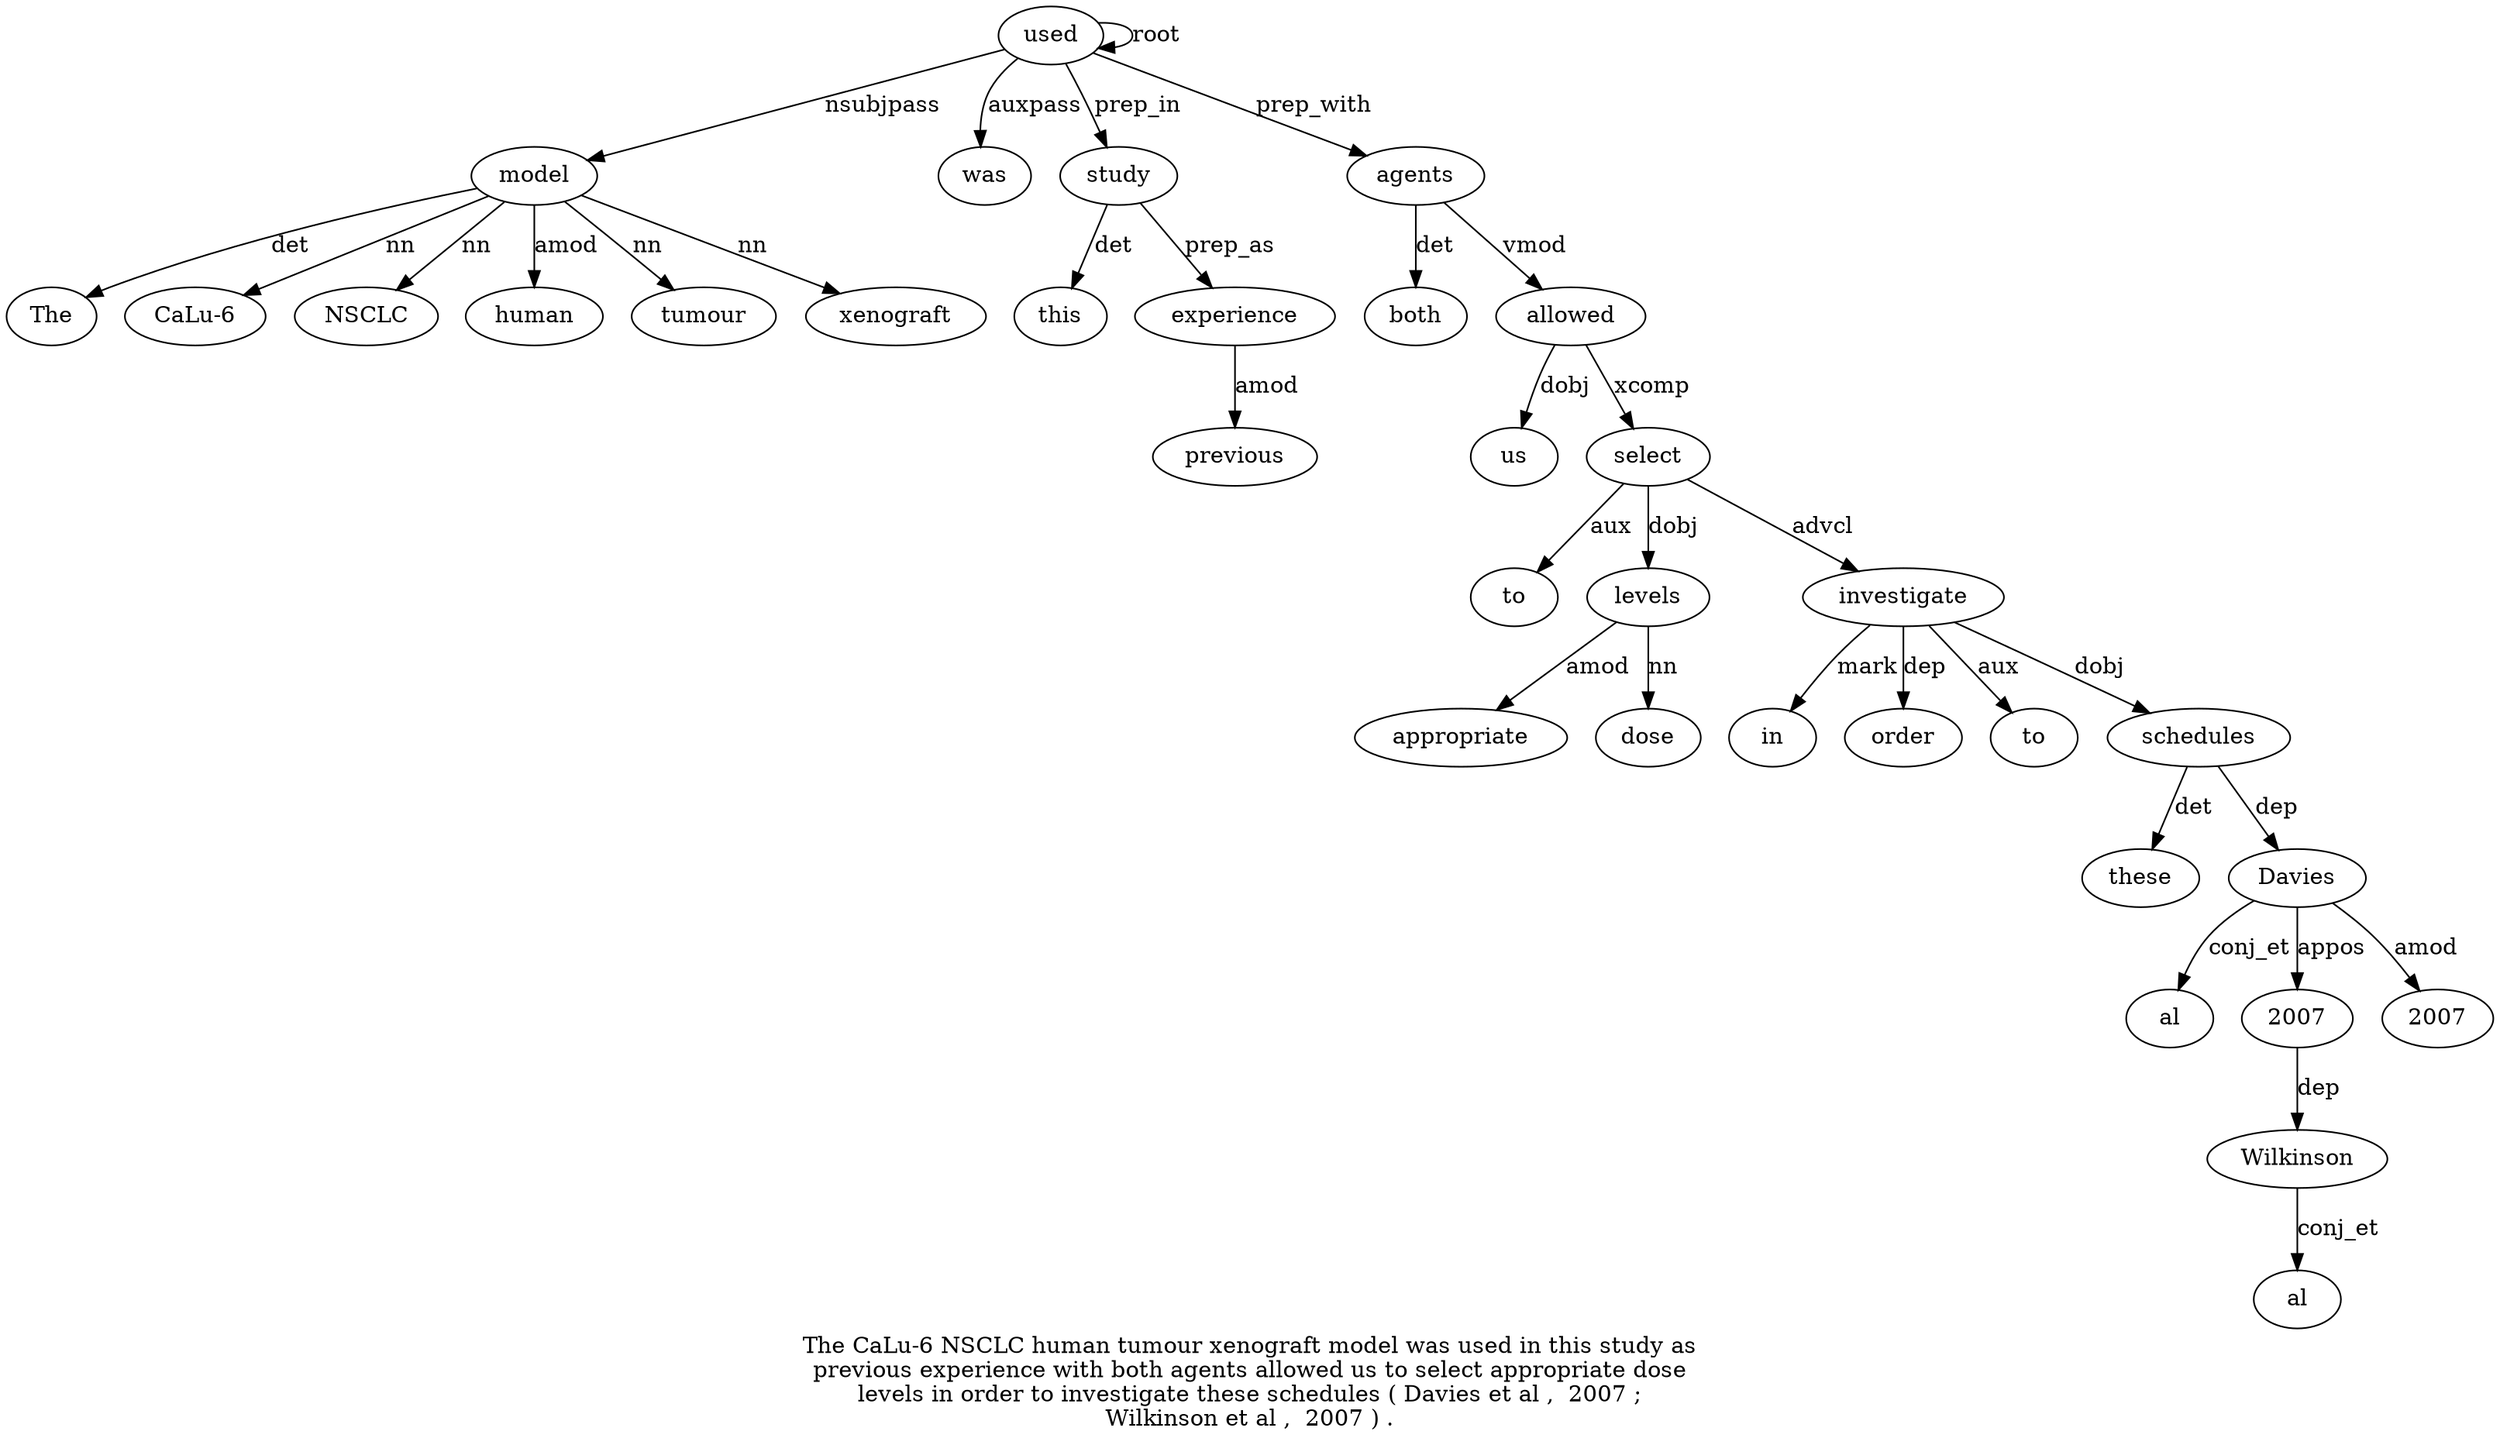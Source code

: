 digraph "The CaLu-6 NSCLC human tumour xenograft model was used in this study as previous experience with both agents allowed us to select appropriate dose levels in order to investigate these schedules ( Davies et al ,  2007 ; Wilkinson et al ,  2007 ) ." {
label="The CaLu-6 NSCLC human tumour xenograft model was used in this study as
previous experience with both agents allowed us to select appropriate dose
levels in order to investigate these schedules ( Davies et al ,  2007 ;
Wilkinson et al ,  2007 ) .";
model7 [style=filled, fillcolor=white, label=model];
The1 [style=filled, fillcolor=white, label=The];
model7 -> The1  [label=det];
"CaLu-62" [style=filled, fillcolor=white, label="CaLu-6"];
model7 -> "CaLu-62"  [label=nn];
NSCLC3 [style=filled, fillcolor=white, label=NSCLC];
model7 -> NSCLC3  [label=nn];
human4 [style=filled, fillcolor=white, label=human];
model7 -> human4  [label=amod];
tumour5 [style=filled, fillcolor=white, label=tumour];
model7 -> tumour5  [label=nn];
xenograft6 [style=filled, fillcolor=white, label=xenograft];
model7 -> xenograft6  [label=nn];
used9 [style=filled, fillcolor=white, label=used];
used9 -> model7  [label=nsubjpass];
was8 [style=filled, fillcolor=white, label=was];
used9 -> was8  [label=auxpass];
used9 -> used9  [label=root];
study12 [style=filled, fillcolor=white, label=study];
this11 [style=filled, fillcolor=white, label=this];
study12 -> this11  [label=det];
used9 -> study12  [label=prep_in];
experience15 [style=filled, fillcolor=white, label=experience];
previous14 [style=filled, fillcolor=white, label=previous];
experience15 -> previous14  [label=amod];
study12 -> experience15  [label=prep_as];
agents18 [style=filled, fillcolor=white, label=agents];
both17 [style=filled, fillcolor=white, label=both];
agents18 -> both17  [label=det];
used9 -> agents18  [label=prep_with];
allowed19 [style=filled, fillcolor=white, label=allowed];
agents18 -> allowed19  [label=vmod];
us20 [style=filled, fillcolor=white, label=us];
allowed19 -> us20  [label=dobj];
select22 [style=filled, fillcolor=white, label=select];
to21 [style=filled, fillcolor=white, label=to];
select22 -> to21  [label=aux];
allowed19 -> select22  [label=xcomp];
levels25 [style=filled, fillcolor=white, label=levels];
appropriate23 [style=filled, fillcolor=white, label=appropriate];
levels25 -> appropriate23  [label=amod];
dose24 [style=filled, fillcolor=white, label=dose];
levels25 -> dose24  [label=nn];
select22 -> levels25  [label=dobj];
investigate29 [style=filled, fillcolor=white, label=investigate];
in26 [style=filled, fillcolor=white, label=in];
investigate29 -> in26  [label=mark];
order27 [style=filled, fillcolor=white, label=order];
investigate29 -> order27  [label=dep];
to28 [style=filled, fillcolor=white, label=to];
investigate29 -> to28  [label=aux];
select22 -> investigate29  [label=advcl];
schedules31 [style=filled, fillcolor=white, label=schedules];
these30 [style=filled, fillcolor=white, label=these];
schedules31 -> these30  [label=det];
investigate29 -> schedules31  [label=dobj];
Davies33 [style=filled, fillcolor=white, label=Davies];
schedules31 -> Davies33  [label=dep];
al35 [style=filled, fillcolor=white, label=al];
Davies33 -> al35  [label=conj_et];
20073 [style=filled, fillcolor=white, label=2007];
Davies33 -> 20073  [label=appos];
Wilkinson39 [style=filled, fillcolor=white, label=Wilkinson];
20073 -> Wilkinson39  [label=dep];
al41 [style=filled, fillcolor=white, label=al];
Wilkinson39 -> al41  [label=conj_et];
200743 [style=filled, fillcolor=white, label=2007];
Davies33 -> 200743  [label=amod];
}
